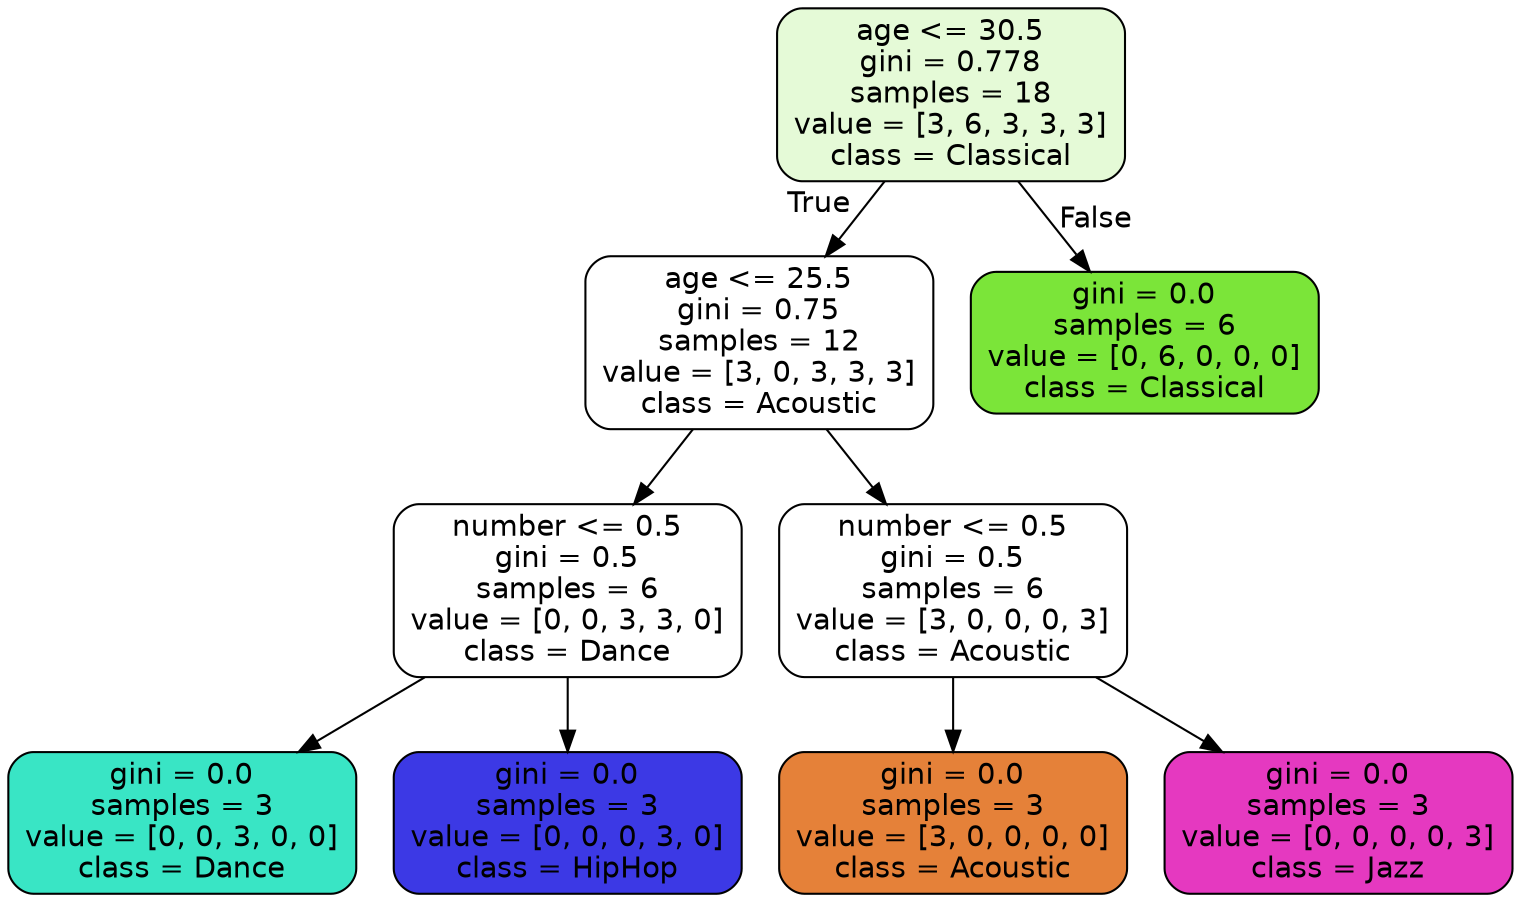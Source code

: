 digraph Tree {
node [shape=box, style="filled, rounded", color="black", fontname=helvetica] ;
edge [fontname=helvetica] ;
0 [label="age <= 30.5\ngini = 0.778\nsamples = 18\nvalue = [3, 6, 3, 3, 3]\nclass = Classical", fillcolor="#e5fad7"] ;
1 [label="age <= 25.5\ngini = 0.75\nsamples = 12\nvalue = [3, 0, 3, 3, 3]\nclass = Acoustic", fillcolor="#ffffff"] ;
0 -> 1 [labeldistance=2.5, labelangle=45, headlabel="True"] ;
2 [label="number <= 0.5\ngini = 0.5\nsamples = 6\nvalue = [0, 0, 3, 3, 0]\nclass = Dance", fillcolor="#ffffff"] ;
1 -> 2 ;
3 [label="gini = 0.0\nsamples = 3\nvalue = [0, 0, 3, 0, 0]\nclass = Dance", fillcolor="#39e5c5"] ;
2 -> 3 ;
4 [label="gini = 0.0\nsamples = 3\nvalue = [0, 0, 0, 3, 0]\nclass = HipHop", fillcolor="#3c39e5"] ;
2 -> 4 ;
5 [label="number <= 0.5\ngini = 0.5\nsamples = 6\nvalue = [3, 0, 0, 0, 3]\nclass = Acoustic", fillcolor="#ffffff"] ;
1 -> 5 ;
6 [label="gini = 0.0\nsamples = 3\nvalue = [3, 0, 0, 0, 0]\nclass = Acoustic", fillcolor="#e58139"] ;
5 -> 6 ;
7 [label="gini = 0.0\nsamples = 3\nvalue = [0, 0, 0, 0, 3]\nclass = Jazz", fillcolor="#e539c0"] ;
5 -> 7 ;
8 [label="gini = 0.0\nsamples = 6\nvalue = [0, 6, 0, 0, 0]\nclass = Classical", fillcolor="#7be539"] ;
0 -> 8 [labeldistance=2.5, labelangle=-45, headlabel="False"] ;
}